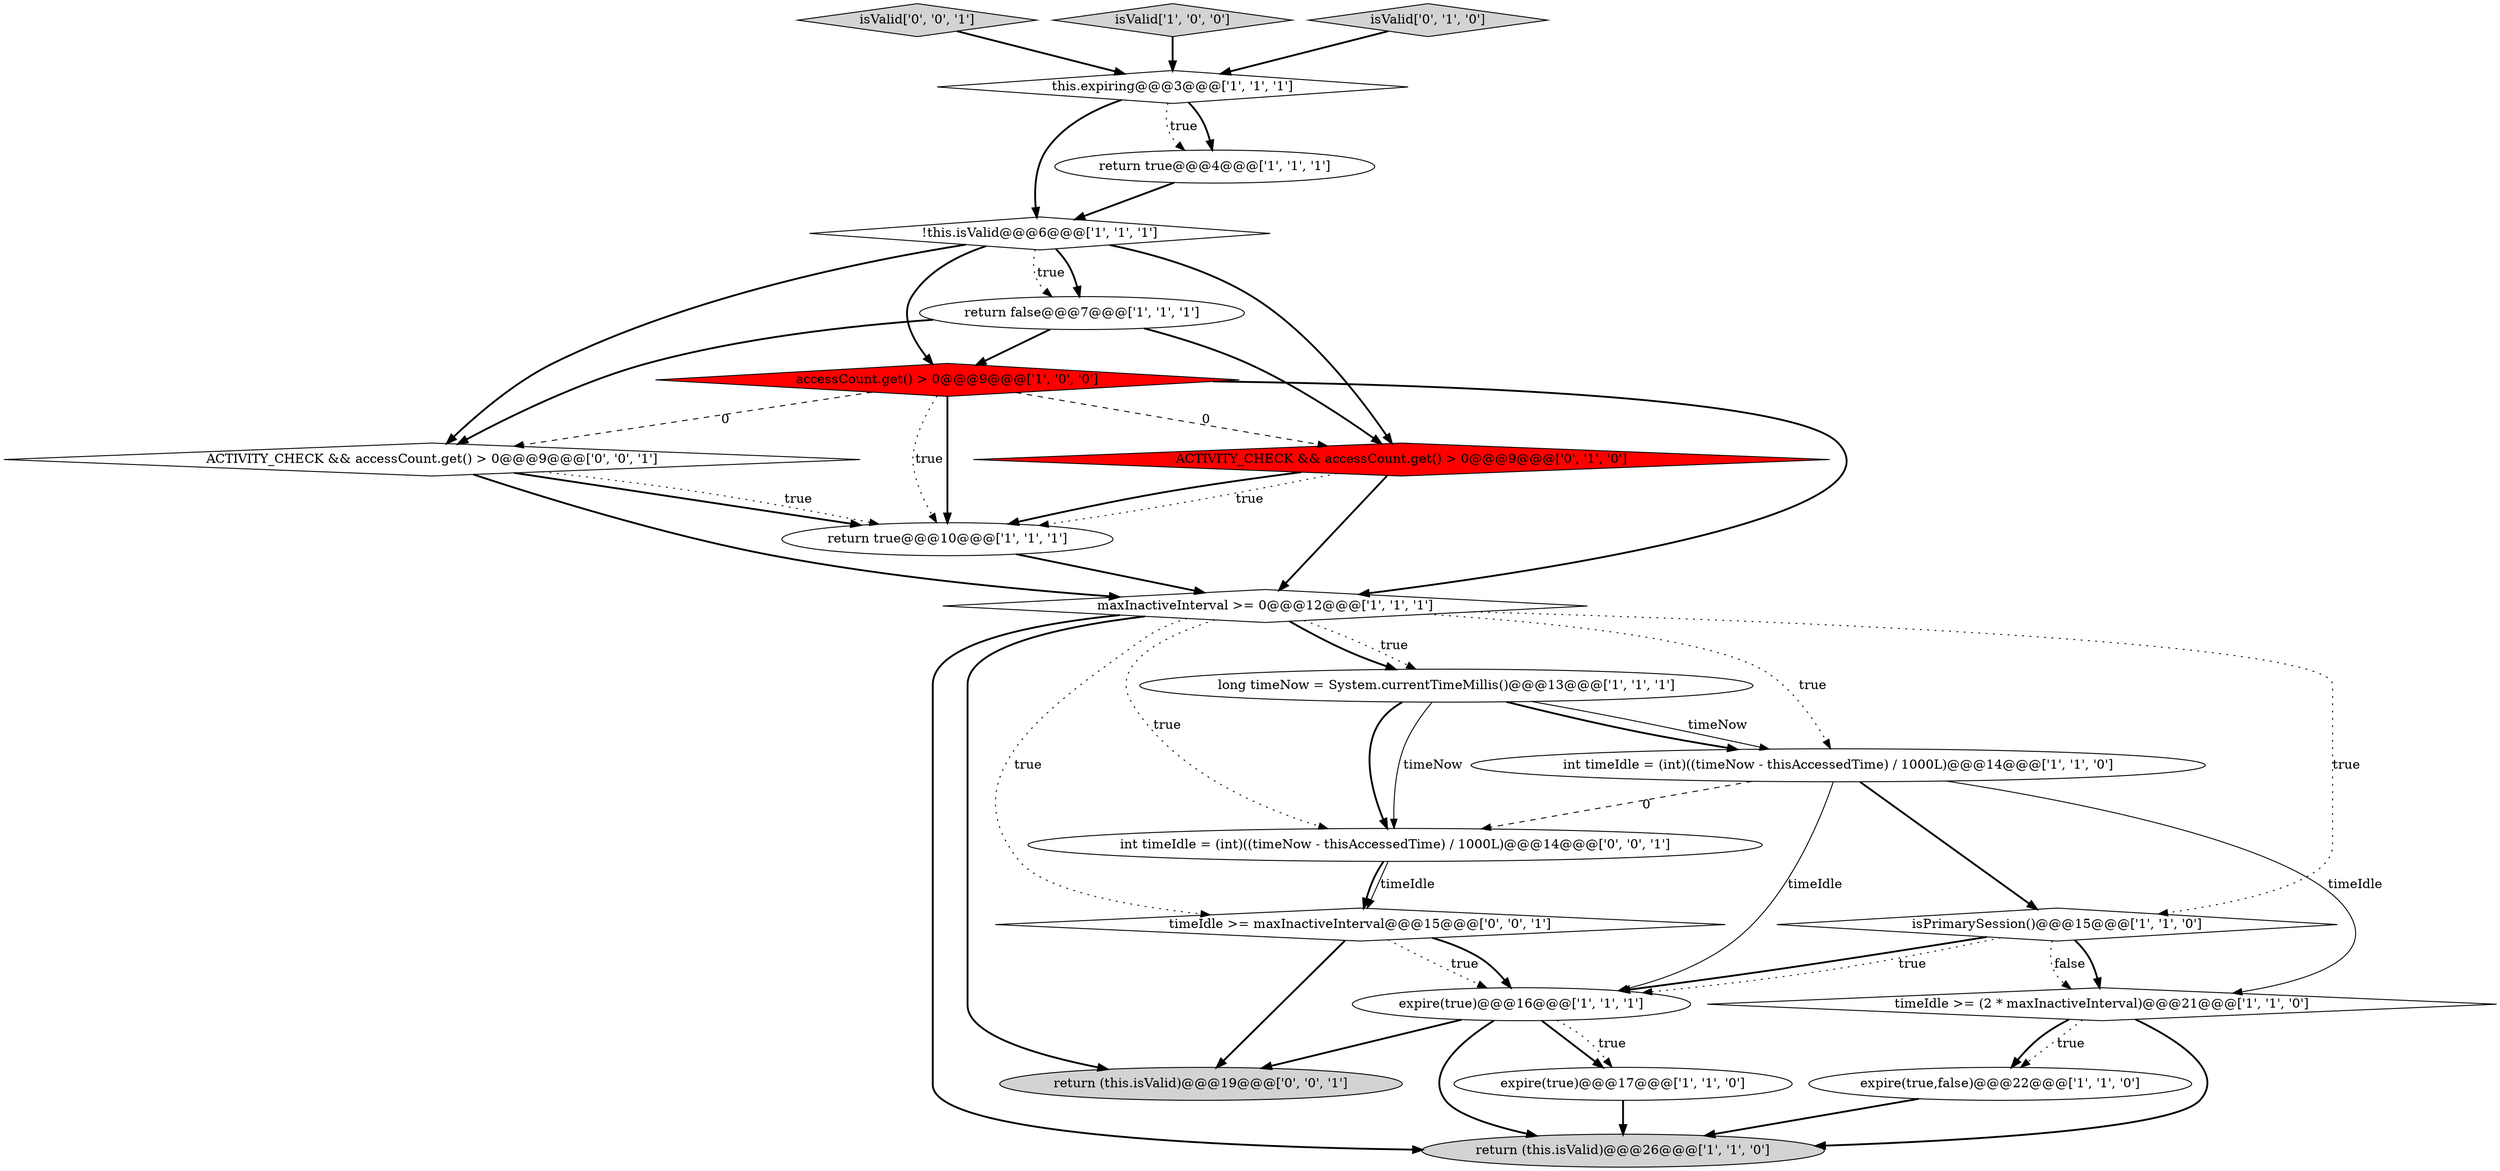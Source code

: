 digraph {
13 [style = filled, label = "expire(true)@@@16@@@['1', '1', '1']", fillcolor = white, shape = ellipse image = "AAA0AAABBB1BBB"];
4 [style = filled, label = "return (this.isValid)@@@26@@@['1', '1', '0']", fillcolor = lightgray, shape = ellipse image = "AAA0AAABBB1BBB"];
19 [style = filled, label = "isValid['0', '0', '1']", fillcolor = lightgray, shape = diamond image = "AAA0AAABBB3BBB"];
2 [style = filled, label = "long timeNow = System.currentTimeMillis()@@@13@@@['1', '1', '1']", fillcolor = white, shape = ellipse image = "AAA0AAABBB1BBB"];
8 [style = filled, label = "isValid['1', '0', '0']", fillcolor = lightgray, shape = diamond image = "AAA0AAABBB1BBB"];
6 [style = filled, label = "int timeIdle = (int)((timeNow - thisAccessedTime) / 1000L)@@@14@@@['1', '1', '0']", fillcolor = white, shape = ellipse image = "AAA0AAABBB1BBB"];
16 [style = filled, label = "ACTIVITY_CHECK && accessCount.get() > 0@@@9@@@['0', '1', '0']", fillcolor = red, shape = diamond image = "AAA1AAABBB2BBB"];
14 [style = filled, label = "!this.isValid@@@6@@@['1', '1', '1']", fillcolor = white, shape = diamond image = "AAA0AAABBB1BBB"];
20 [style = filled, label = "ACTIVITY_CHECK && accessCount.get() > 0@@@9@@@['0', '0', '1']", fillcolor = white, shape = diamond image = "AAA0AAABBB3BBB"];
21 [style = filled, label = "int timeIdle = (int)((timeNow - thisAccessedTime) / 1000L)@@@14@@@['0', '0', '1']", fillcolor = white, shape = ellipse image = "AAA0AAABBB3BBB"];
7 [style = filled, label = "return true@@@4@@@['1', '1', '1']", fillcolor = white, shape = ellipse image = "AAA0AAABBB1BBB"];
18 [style = filled, label = "return (this.isValid)@@@19@@@['0', '0', '1']", fillcolor = lightgray, shape = ellipse image = "AAA0AAABBB3BBB"];
1 [style = filled, label = "return true@@@10@@@['1', '1', '1']", fillcolor = white, shape = ellipse image = "AAA0AAABBB1BBB"];
22 [style = filled, label = "timeIdle >= maxInactiveInterval@@@15@@@['0', '0', '1']", fillcolor = white, shape = diamond image = "AAA0AAABBB3BBB"];
12 [style = filled, label = "expire(true,false)@@@22@@@['1', '1', '0']", fillcolor = white, shape = ellipse image = "AAA0AAABBB1BBB"];
9 [style = filled, label = "return false@@@7@@@['1', '1', '1']", fillcolor = white, shape = ellipse image = "AAA0AAABBB1BBB"];
17 [style = filled, label = "isValid['0', '1', '0']", fillcolor = lightgray, shape = diamond image = "AAA0AAABBB2BBB"];
11 [style = filled, label = "maxInactiveInterval >= 0@@@12@@@['1', '1', '1']", fillcolor = white, shape = diamond image = "AAA0AAABBB1BBB"];
0 [style = filled, label = "accessCount.get() > 0@@@9@@@['1', '0', '0']", fillcolor = red, shape = diamond image = "AAA1AAABBB1BBB"];
3 [style = filled, label = "isPrimarySession()@@@15@@@['1', '1', '0']", fillcolor = white, shape = diamond image = "AAA0AAABBB1BBB"];
15 [style = filled, label = "expire(true)@@@17@@@['1', '1', '0']", fillcolor = white, shape = ellipse image = "AAA0AAABBB1BBB"];
5 [style = filled, label = "timeIdle >= (2 * maxInactiveInterval)@@@21@@@['1', '1', '0']", fillcolor = white, shape = diamond image = "AAA0AAABBB1BBB"];
10 [style = filled, label = "this.expiring@@@3@@@['1', '1', '1']", fillcolor = white, shape = diamond image = "AAA0AAABBB1BBB"];
14->16 [style = bold, label=""];
17->10 [style = bold, label=""];
6->3 [style = bold, label=""];
8->10 [style = bold, label=""];
6->21 [style = dashed, label="0"];
21->22 [style = solid, label="timeIdle"];
16->11 [style = bold, label=""];
9->0 [style = bold, label=""];
10->14 [style = bold, label=""];
2->6 [style = bold, label=""];
6->13 [style = solid, label="timeIdle"];
11->4 [style = bold, label=""];
0->16 [style = dashed, label="0"];
0->11 [style = bold, label=""];
19->10 [style = bold, label=""];
9->20 [style = bold, label=""];
5->12 [style = dotted, label="true"];
20->1 [style = bold, label=""];
0->20 [style = dashed, label="0"];
11->22 [style = dotted, label="true"];
10->7 [style = bold, label=""];
11->2 [style = bold, label=""];
9->16 [style = bold, label=""];
11->18 [style = bold, label=""];
2->6 [style = solid, label="timeNow"];
1->11 [style = bold, label=""];
7->14 [style = bold, label=""];
3->5 [style = bold, label=""];
11->2 [style = dotted, label="true"];
22->18 [style = bold, label=""];
20->1 [style = dotted, label="true"];
14->0 [style = bold, label=""];
16->1 [style = dotted, label="true"];
5->12 [style = bold, label=""];
12->4 [style = bold, label=""];
16->1 [style = bold, label=""];
2->21 [style = bold, label=""];
11->6 [style = dotted, label="true"];
0->1 [style = bold, label=""];
21->22 [style = bold, label=""];
5->4 [style = bold, label=""];
22->13 [style = dotted, label="true"];
6->5 [style = solid, label="timeIdle"];
15->4 [style = bold, label=""];
3->13 [style = bold, label=""];
2->21 [style = solid, label="timeNow"];
14->9 [style = bold, label=""];
13->15 [style = dotted, label="true"];
14->9 [style = dotted, label="true"];
13->15 [style = bold, label=""];
11->21 [style = dotted, label="true"];
13->18 [style = bold, label=""];
3->5 [style = dotted, label="false"];
11->3 [style = dotted, label="true"];
10->7 [style = dotted, label="true"];
22->13 [style = bold, label=""];
3->13 [style = dotted, label="true"];
14->20 [style = bold, label=""];
0->1 [style = dotted, label="true"];
20->11 [style = bold, label=""];
13->4 [style = bold, label=""];
}
